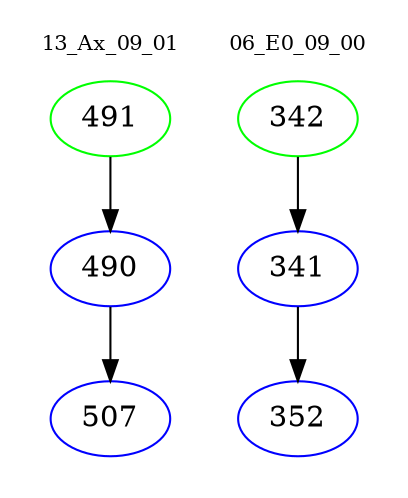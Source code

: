digraph{
subgraph cluster_0 {
color = white
label = "13_Ax_09_01";
fontsize=10;
T0_491 [label="491", color="green"]
T0_491 -> T0_490 [color="black"]
T0_490 [label="490", color="blue"]
T0_490 -> T0_507 [color="black"]
T0_507 [label="507", color="blue"]
}
subgraph cluster_1 {
color = white
label = "06_E0_09_00";
fontsize=10;
T1_342 [label="342", color="green"]
T1_342 -> T1_341 [color="black"]
T1_341 [label="341", color="blue"]
T1_341 -> T1_352 [color="black"]
T1_352 [label="352", color="blue"]
}
}
